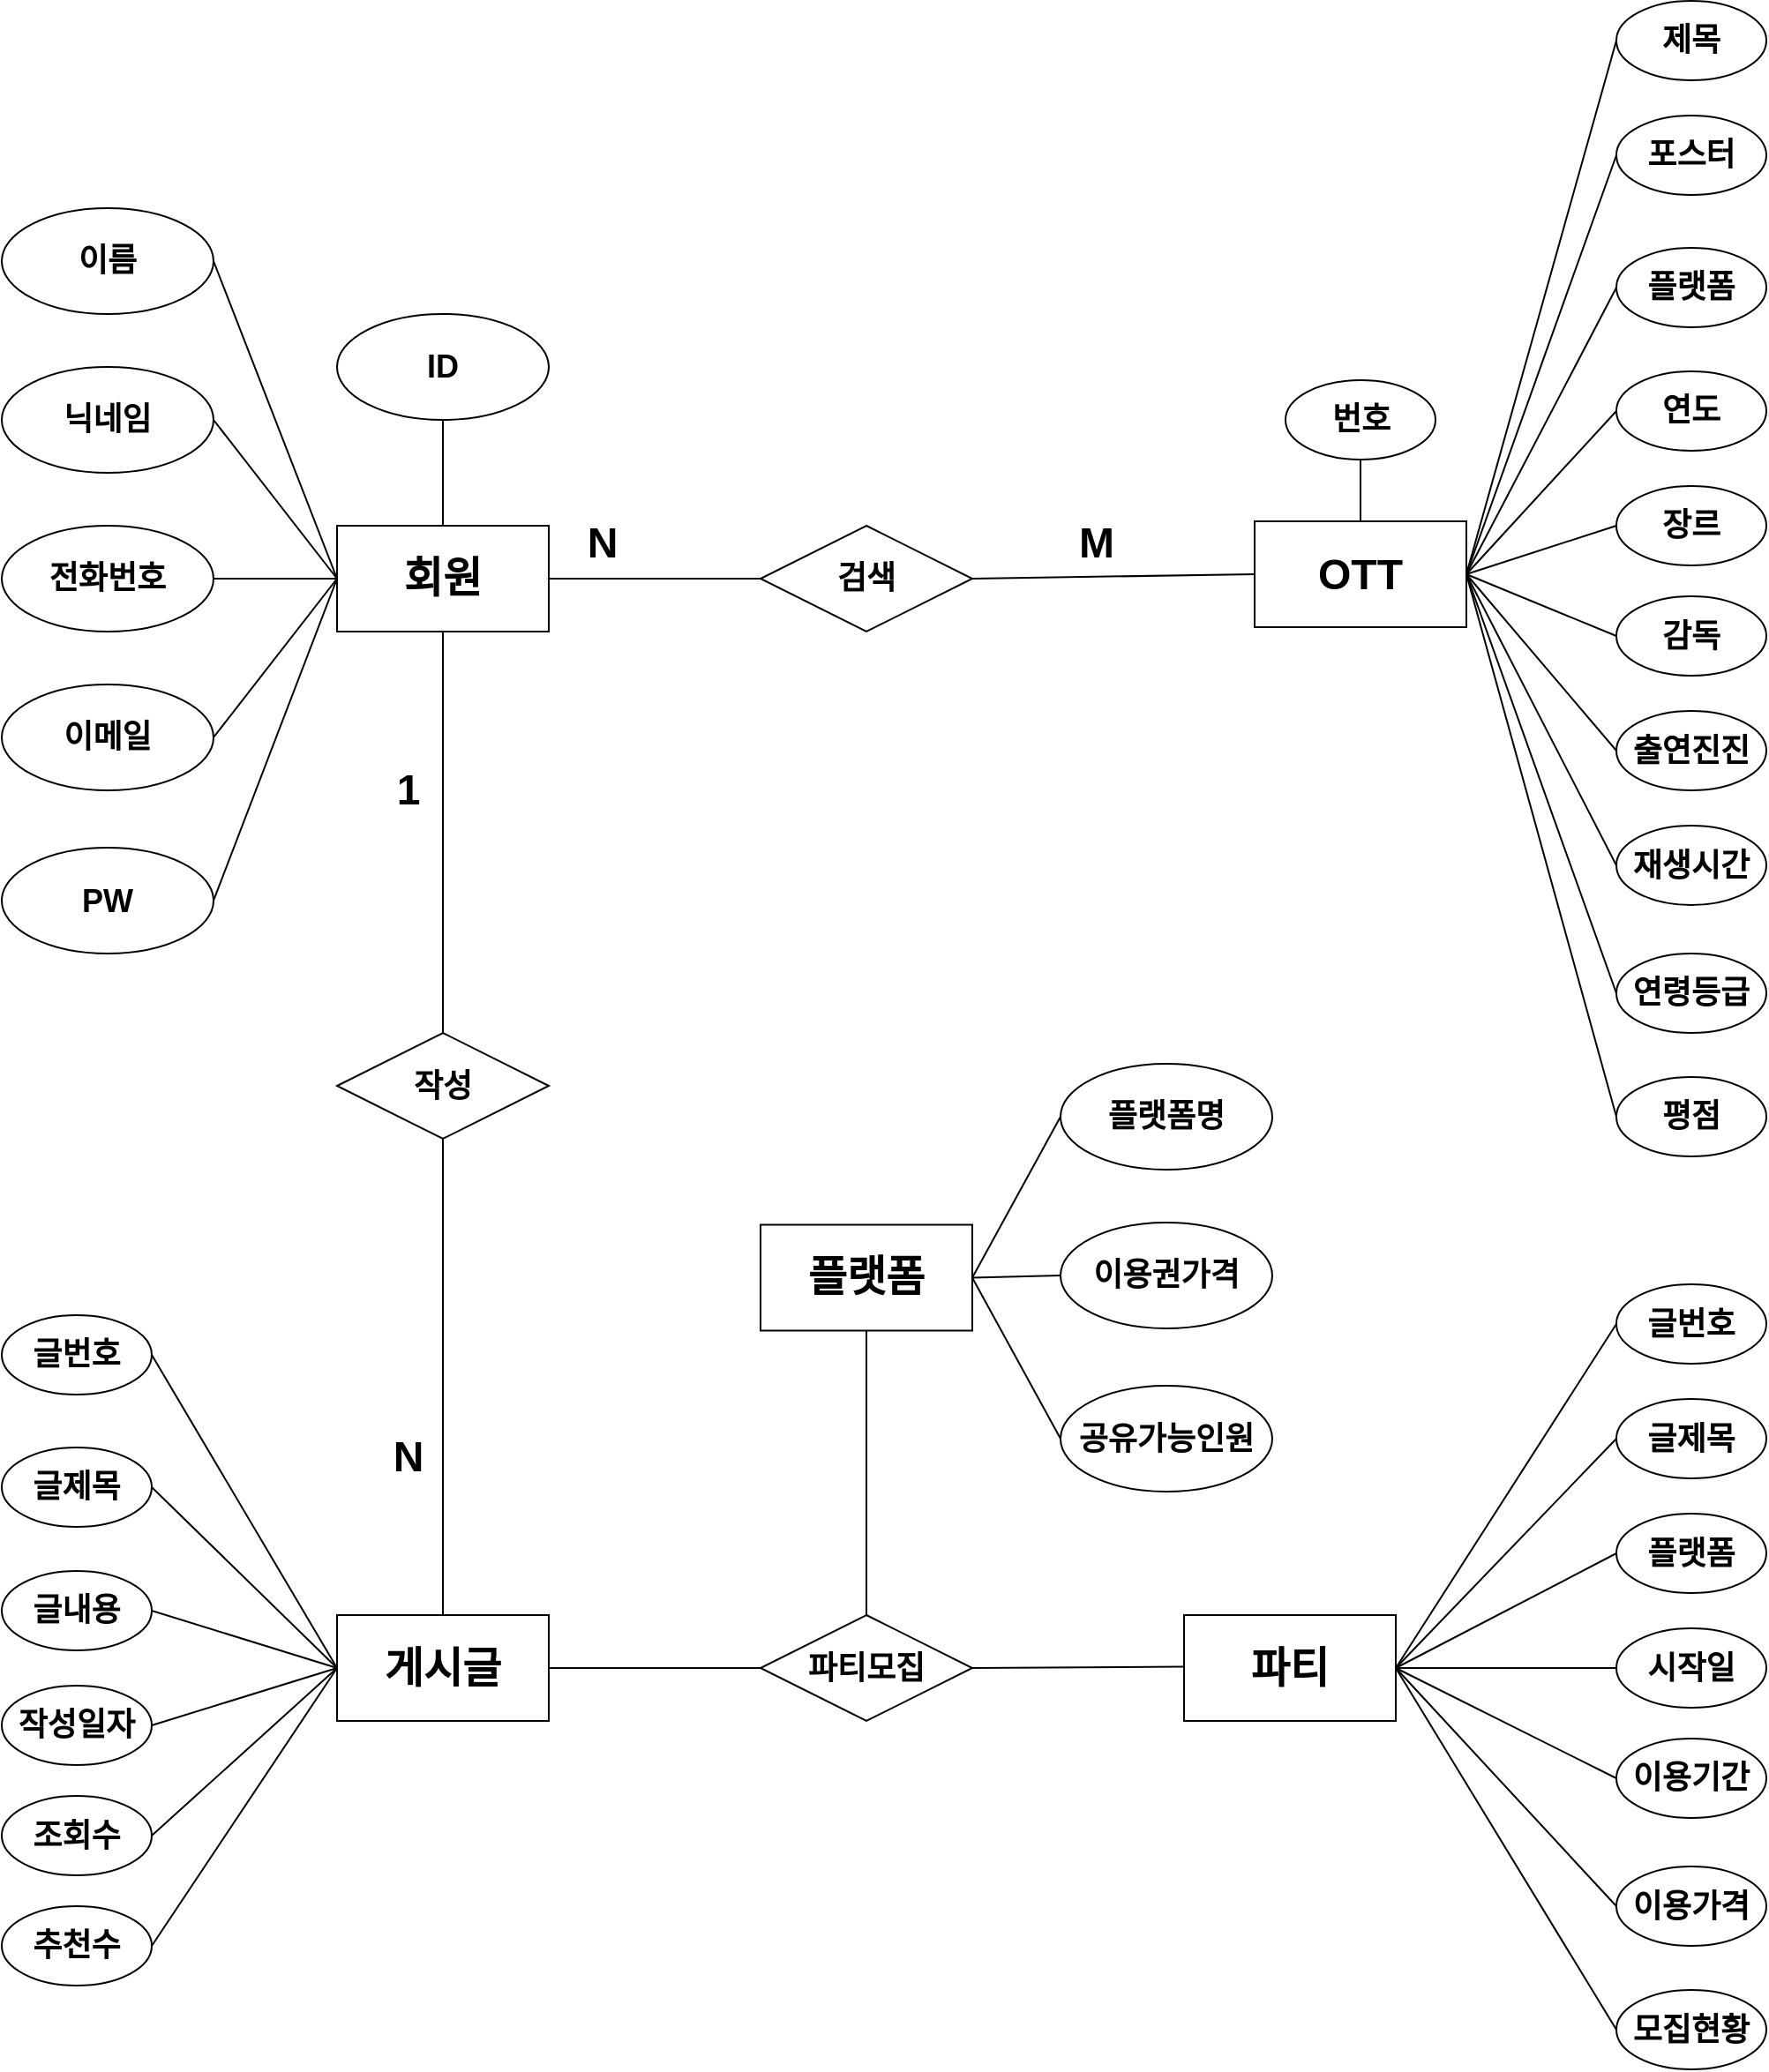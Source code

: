 <mxfile version="21.6.6" type="github">
  <diagram name="페이지-1" id="CwoBdQqP3WxRwVz8Imy_">
    <mxGraphModel dx="3160" dy="1258" grid="1" gridSize="10" guides="1" tooltips="1" connect="1" arrows="1" fold="1" page="1" pageScale="1" pageWidth="827" pageHeight="1169" math="0" shadow="0">
      <root>
        <mxCell id="0" />
        <mxCell id="1" parent="0" />
        <mxCell id="xpID4ekq_0A04-lth_M5-1" value="&lt;font size=&quot;1&quot;&gt;&lt;b style=&quot;font-size: 24px;&quot;&gt;회원&lt;/b&gt;&lt;/font&gt;" style="rounded=0;whiteSpace=wrap;html=1;" vertex="1" parent="1">
          <mxGeometry x="180" y="490" width="120" height="60" as="geometry" />
        </mxCell>
        <mxCell id="xpID4ekq_0A04-lth_M5-2" value="&lt;b&gt;&lt;font style=&quot;font-size: 18px;&quot;&gt;닉네임&lt;/font&gt;&lt;/b&gt;" style="ellipse;whiteSpace=wrap;html=1;" vertex="1" parent="1">
          <mxGeometry x="-10" y="400" width="120" height="60" as="geometry" />
        </mxCell>
        <mxCell id="xpID4ekq_0A04-lth_M5-3" value="" style="endArrow=none;html=1;rounded=0;entryX=0;entryY=0.5;entryDx=0;entryDy=0;exitX=1;exitY=0.5;exitDx=0;exitDy=0;" edge="1" parent="1" source="xpID4ekq_0A04-lth_M5-2" target="xpID4ekq_0A04-lth_M5-1">
          <mxGeometry width="50" height="50" relative="1" as="geometry">
            <mxPoint x="140" y="520" as="sourcePoint" />
            <mxPoint x="190" y="470" as="targetPoint" />
          </mxGeometry>
        </mxCell>
        <mxCell id="xpID4ekq_0A04-lth_M5-4" value="&lt;span style=&quot;font-size: 18px;&quot;&gt;&lt;b&gt;PW&lt;/b&gt;&lt;/span&gt;" style="ellipse;whiteSpace=wrap;html=1;" vertex="1" parent="1">
          <mxGeometry x="-10" y="672.5" width="120" height="60" as="geometry" />
        </mxCell>
        <mxCell id="xpID4ekq_0A04-lth_M5-5" value="&lt;span style=&quot;font-size: 18px;&quot;&gt;&lt;b&gt;ID&lt;/b&gt;&lt;/span&gt;" style="ellipse;whiteSpace=wrap;html=1;" vertex="1" parent="1">
          <mxGeometry x="180" y="370" width="120" height="60" as="geometry" />
        </mxCell>
        <mxCell id="xpID4ekq_0A04-lth_M5-6" value="" style="endArrow=none;html=1;rounded=0;entryX=0.5;entryY=0;entryDx=0;entryDy=0;exitX=0.5;exitY=1;exitDx=0;exitDy=0;" edge="1" parent="1" source="xpID4ekq_0A04-lth_M5-5" target="xpID4ekq_0A04-lth_M5-1">
          <mxGeometry width="50" height="50" relative="1" as="geometry">
            <mxPoint x="240" y="470" as="sourcePoint" />
            <mxPoint x="290" y="420" as="targetPoint" />
          </mxGeometry>
        </mxCell>
        <mxCell id="xpID4ekq_0A04-lth_M5-8" value="" style="endArrow=none;html=1;rounded=0;entryX=1;entryY=0.5;entryDx=0;entryDy=0;exitX=0;exitY=0.5;exitDx=0;exitDy=0;" edge="1" parent="1" source="xpID4ekq_0A04-lth_M5-1" target="xpID4ekq_0A04-lth_M5-4">
          <mxGeometry width="50" height="50" relative="1" as="geometry">
            <mxPoint x="240" y="550" as="sourcePoint" />
            <mxPoint x="290" y="500" as="targetPoint" />
          </mxGeometry>
        </mxCell>
        <mxCell id="xpID4ekq_0A04-lth_M5-9" value="&lt;b&gt;&lt;font style=&quot;font-size: 18px;&quot;&gt;이메일&lt;/font&gt;&lt;/b&gt;" style="ellipse;whiteSpace=wrap;html=1;" vertex="1" parent="1">
          <mxGeometry x="-10" y="580" width="120" height="60" as="geometry" />
        </mxCell>
        <mxCell id="xpID4ekq_0A04-lth_M5-10" value="" style="endArrow=none;html=1;rounded=0;exitX=1;exitY=0.5;exitDx=0;exitDy=0;" edge="1" parent="1" source="xpID4ekq_0A04-lth_M5-9">
          <mxGeometry width="50" height="50" relative="1" as="geometry">
            <mxPoint x="130" y="570" as="sourcePoint" />
            <mxPoint x="180" y="520" as="targetPoint" />
          </mxGeometry>
        </mxCell>
        <mxCell id="xpID4ekq_0A04-lth_M5-11" value="&lt;b&gt;&lt;font style=&quot;font-size: 18px;&quot;&gt;전화번호&lt;/font&gt;&lt;/b&gt;" style="ellipse;whiteSpace=wrap;html=1;" vertex="1" parent="1">
          <mxGeometry x="-10" y="490" width="120" height="60" as="geometry" />
        </mxCell>
        <mxCell id="xpID4ekq_0A04-lth_M5-12" value="" style="endArrow=none;html=1;rounded=0;entryX=0;entryY=0.5;entryDx=0;entryDy=0;exitX=1;exitY=0.5;exitDx=0;exitDy=0;" edge="1" parent="1" source="xpID4ekq_0A04-lth_M5-11" target="xpID4ekq_0A04-lth_M5-1">
          <mxGeometry width="50" height="50" relative="1" as="geometry">
            <mxPoint x="120" y="520" as="sourcePoint" />
            <mxPoint x="170" y="470" as="targetPoint" />
          </mxGeometry>
        </mxCell>
        <mxCell id="xpID4ekq_0A04-lth_M5-13" value="&lt;font style=&quot;font-size: 18px;&quot;&gt;&lt;b&gt;검색&lt;/b&gt;&lt;/font&gt;" style="rhombus;whiteSpace=wrap;html=1;" vertex="1" parent="1">
          <mxGeometry x="420" y="490" width="120" height="60" as="geometry" />
        </mxCell>
        <mxCell id="xpID4ekq_0A04-lth_M5-14" value="" style="endArrow=none;html=1;rounded=0;entryX=0;entryY=0.5;entryDx=0;entryDy=0;" edge="1" parent="1" target="xpID4ekq_0A04-lth_M5-13">
          <mxGeometry width="50" height="50" relative="1" as="geometry">
            <mxPoint x="300" y="520" as="sourcePoint" />
            <mxPoint x="350" y="470" as="targetPoint" />
          </mxGeometry>
        </mxCell>
        <mxCell id="xpID4ekq_0A04-lth_M5-40" value="&lt;b style=&quot;border-color: var(--border-color); font-size: 24px;&quot;&gt;OTT&lt;/b&gt;" style="rounded=0;whiteSpace=wrap;html=1;" vertex="1" parent="1">
          <mxGeometry x="700" y="487.5" width="120" height="60" as="geometry" />
        </mxCell>
        <mxCell id="xpID4ekq_0A04-lth_M5-41" value="&lt;b&gt;&lt;font style=&quot;font-size: 18px;&quot;&gt;제목&lt;/font&gt;&lt;/b&gt;" style="ellipse;whiteSpace=wrap;html=1;" vertex="1" parent="1">
          <mxGeometry x="905" y="192.5" width="85" height="45" as="geometry" />
        </mxCell>
        <mxCell id="xpID4ekq_0A04-lth_M5-42" value="&lt;b&gt;&lt;font style=&quot;font-size: 18px;&quot;&gt;연도&lt;/font&gt;&lt;/b&gt;" style="ellipse;whiteSpace=wrap;html=1;" vertex="1" parent="1">
          <mxGeometry x="905" y="402.5" width="85" height="45" as="geometry" />
        </mxCell>
        <mxCell id="xpID4ekq_0A04-lth_M5-43" value="&lt;span style=&quot;font-size: 18px;&quot;&gt;&lt;b&gt;번호&lt;/b&gt;&lt;/span&gt;" style="ellipse;whiteSpace=wrap;html=1;" vertex="1" parent="1">
          <mxGeometry x="717.5" y="407.5" width="85" height="45" as="geometry" />
        </mxCell>
        <mxCell id="xpID4ekq_0A04-lth_M5-44" value="" style="endArrow=none;html=1;rounded=0;entryX=0.5;entryY=0;entryDx=0;entryDy=0;exitX=0.5;exitY=1;exitDx=0;exitDy=0;" edge="1" parent="1" target="xpID4ekq_0A04-lth_M5-40" source="xpID4ekq_0A04-lth_M5-43">
          <mxGeometry width="50" height="50" relative="1" as="geometry">
            <mxPoint x="660" y="457.5" as="sourcePoint" />
            <mxPoint x="710" y="407.5" as="targetPoint" />
          </mxGeometry>
        </mxCell>
        <mxCell id="xpID4ekq_0A04-lth_M5-45" value="" style="endArrow=none;html=1;rounded=0;entryX=0;entryY=0.5;entryDx=0;entryDy=0;exitX=1;exitY=0.5;exitDx=0;exitDy=0;" edge="1" parent="1" target="xpID4ekq_0A04-lth_M5-41" source="xpID4ekq_0A04-lth_M5-40">
          <mxGeometry width="50" height="50" relative="1" as="geometry">
            <mxPoint x="760" y="487.5" as="sourcePoint" />
            <mxPoint x="810" y="437.5" as="targetPoint" />
          </mxGeometry>
        </mxCell>
        <mxCell id="xpID4ekq_0A04-lth_M5-46" value="" style="endArrow=none;html=1;rounded=0;entryX=0;entryY=0.5;entryDx=0;entryDy=0;exitX=1;exitY=0.5;exitDx=0;exitDy=0;" edge="1" parent="1" target="xpID4ekq_0A04-lth_M5-42" source="xpID4ekq_0A04-lth_M5-40">
          <mxGeometry width="50" height="50" relative="1" as="geometry">
            <mxPoint x="760" y="487.5" as="sourcePoint" />
            <mxPoint x="810" y="437.5" as="targetPoint" />
          </mxGeometry>
        </mxCell>
        <mxCell id="xpID4ekq_0A04-lth_M5-48" value="&lt;b&gt;&lt;font style=&quot;font-size: 18px;&quot;&gt;재생시간&lt;/font&gt;&lt;/b&gt;" style="ellipse;whiteSpace=wrap;html=1;" vertex="1" parent="1">
          <mxGeometry x="905" y="660" width="85" height="45" as="geometry" />
        </mxCell>
        <mxCell id="xpID4ekq_0A04-lth_M5-49" value="&lt;b&gt;&lt;font style=&quot;font-size: 18px;&quot;&gt;감독&lt;/font&gt;&lt;/b&gt;" style="ellipse;whiteSpace=wrap;html=1;" vertex="1" parent="1">
          <mxGeometry x="905" y="530" width="85" height="45" as="geometry" />
        </mxCell>
        <mxCell id="xpID4ekq_0A04-lth_M5-51" value="" style="endArrow=none;html=1;rounded=0;exitX=0;exitY=0.5;exitDx=0;exitDy=0;entryX=1;entryY=0.5;entryDx=0;entryDy=0;" edge="1" parent="1" source="xpID4ekq_0A04-lth_M5-49" target="xpID4ekq_0A04-lth_M5-40">
          <mxGeometry width="50" height="50" relative="1" as="geometry">
            <mxPoint x="710" y="597.5" as="sourcePoint" />
            <mxPoint x="760" y="547.5" as="targetPoint" />
          </mxGeometry>
        </mxCell>
        <mxCell id="xpID4ekq_0A04-lth_M5-52" value="" style="endArrow=none;html=1;rounded=0;entryX=0;entryY=0.5;entryDx=0;entryDy=0;exitX=1;exitY=0.5;exitDx=0;exitDy=0;" edge="1" parent="1" target="xpID4ekq_0A04-lth_M5-48" source="xpID4ekq_0A04-lth_M5-40">
          <mxGeometry width="50" height="50" relative="1" as="geometry">
            <mxPoint x="825" y="517.5" as="sourcePoint" />
            <mxPoint x="810" y="497.5" as="targetPoint" />
          </mxGeometry>
        </mxCell>
        <mxCell id="xpID4ekq_0A04-lth_M5-53" value="&lt;span style=&quot;font-size: 18px;&quot;&gt;&lt;b&gt;출연진진&lt;/b&gt;&lt;/span&gt;" style="ellipse;whiteSpace=wrap;html=1;" vertex="1" parent="1">
          <mxGeometry x="905" y="595" width="85" height="45" as="geometry" />
        </mxCell>
        <mxCell id="xpID4ekq_0A04-lth_M5-54" value="&lt;span style=&quot;font-size: 18px;&quot;&gt;&lt;b&gt;장르&lt;/b&gt;&lt;/span&gt;" style="ellipse;whiteSpace=wrap;html=1;" vertex="1" parent="1">
          <mxGeometry x="905" y="467.5" width="85" height="45" as="geometry" />
        </mxCell>
        <mxCell id="xpID4ekq_0A04-lth_M5-55" value="" style="endArrow=none;html=1;rounded=0;entryX=0;entryY=0.5;entryDx=0;entryDy=0;" edge="1" parent="1" target="xpID4ekq_0A04-lth_M5-53">
          <mxGeometry width="50" height="50" relative="1" as="geometry">
            <mxPoint x="820" y="517.5" as="sourcePoint" />
            <mxPoint x="870" y="467.5" as="targetPoint" />
          </mxGeometry>
        </mxCell>
        <mxCell id="xpID4ekq_0A04-lth_M5-56" value="" style="endArrow=none;html=1;rounded=0;entryX=0;entryY=0.5;entryDx=0;entryDy=0;" edge="1" parent="1" target="xpID4ekq_0A04-lth_M5-54">
          <mxGeometry width="50" height="50" relative="1" as="geometry">
            <mxPoint x="820" y="517.5" as="sourcePoint" />
            <mxPoint x="870" y="467.5" as="targetPoint" />
          </mxGeometry>
        </mxCell>
        <mxCell id="xpID4ekq_0A04-lth_M5-57" value="" style="endArrow=none;html=1;rounded=0;entryX=0;entryY=0.5;entryDx=0;entryDy=0;" edge="1" parent="1" target="xpID4ekq_0A04-lth_M5-40">
          <mxGeometry width="50" height="50" relative="1" as="geometry">
            <mxPoint x="540" y="520" as="sourcePoint" />
            <mxPoint x="690" y="520" as="targetPoint" />
          </mxGeometry>
        </mxCell>
        <mxCell id="xpID4ekq_0A04-lth_M5-110" value="N" style="text;strokeColor=none;fillColor=none;html=1;fontSize=24;fontStyle=1;verticalAlign=middle;align=center;" vertex="1" parent="1">
          <mxGeometry x="280" y="480" width="100" height="40" as="geometry" />
        </mxCell>
        <mxCell id="xpID4ekq_0A04-lth_M5-113" value="M" style="text;strokeColor=none;fillColor=none;html=1;fontSize=24;fontStyle=1;verticalAlign=middle;align=center;" vertex="1" parent="1">
          <mxGeometry x="560" y="480" width="100" height="40" as="geometry" />
        </mxCell>
        <mxCell id="xpID4ekq_0A04-lth_M5-115" value="&lt;span style=&quot;font-size: 18px;&quot;&gt;&lt;b&gt;이름&lt;/b&gt;&lt;/span&gt;" style="ellipse;whiteSpace=wrap;html=1;" vertex="1" parent="1">
          <mxGeometry x="-10" y="310" width="120" height="60" as="geometry" />
        </mxCell>
        <mxCell id="xpID4ekq_0A04-lth_M5-116" value="" style="endArrow=none;html=1;rounded=0;entryX=0;entryY=0.5;entryDx=0;entryDy=0;exitX=1;exitY=0.5;exitDx=0;exitDy=0;" edge="1" parent="1" source="xpID4ekq_0A04-lth_M5-115" target="xpID4ekq_0A04-lth_M5-1">
          <mxGeometry width="50" height="50" relative="1" as="geometry">
            <mxPoint x="120" y="340" as="sourcePoint" />
            <mxPoint x="170" y="290" as="targetPoint" />
          </mxGeometry>
        </mxCell>
        <mxCell id="xpID4ekq_0A04-lth_M5-117" value="&lt;b&gt;&lt;font style=&quot;font-size: 18px;&quot;&gt;플랫폼&lt;/font&gt;&lt;/b&gt;" style="ellipse;whiteSpace=wrap;html=1;" vertex="1" parent="1">
          <mxGeometry x="905" y="332.5" width="85" height="45" as="geometry" />
        </mxCell>
        <mxCell id="xpID4ekq_0A04-lth_M5-118" value="&lt;b&gt;&lt;font style=&quot;font-size: 18px;&quot;&gt;연령등급&lt;/font&gt;&lt;/b&gt;" style="ellipse;whiteSpace=wrap;html=1;" vertex="1" parent="1">
          <mxGeometry x="905" y="732.5" width="85" height="45" as="geometry" />
        </mxCell>
        <mxCell id="xpID4ekq_0A04-lth_M5-119" value="" style="endArrow=none;html=1;rounded=0;entryX=1;entryY=0.5;entryDx=0;entryDy=0;exitX=0;exitY=0.5;exitDx=0;exitDy=0;" edge="1" parent="1" source="xpID4ekq_0A04-lth_M5-118" target="xpID4ekq_0A04-lth_M5-40">
          <mxGeometry width="50" height="50" relative="1" as="geometry">
            <mxPoint x="905" y="702.5" as="sourcePoint" />
            <mxPoint x="825" y="517.5" as="targetPoint" />
          </mxGeometry>
        </mxCell>
        <mxCell id="xpID4ekq_0A04-lth_M5-120" value="" style="endArrow=none;html=1;rounded=0;entryX=0;entryY=0.5;entryDx=0;entryDy=0;" edge="1" parent="1" target="xpID4ekq_0A04-lth_M5-117">
          <mxGeometry width="50" height="50" relative="1" as="geometry">
            <mxPoint x="820" y="517.5" as="sourcePoint" />
            <mxPoint x="870" y="467.5" as="targetPoint" />
          </mxGeometry>
        </mxCell>
        <mxCell id="xpID4ekq_0A04-lth_M5-121" value="&lt;b&gt;&lt;font style=&quot;font-size: 18px;&quot;&gt;포스터&lt;/font&gt;&lt;/b&gt;" style="ellipse;whiteSpace=wrap;html=1;" vertex="1" parent="1">
          <mxGeometry x="905" y="257.5" width="85" height="45" as="geometry" />
        </mxCell>
        <mxCell id="xpID4ekq_0A04-lth_M5-122" value="&lt;b&gt;&lt;font style=&quot;font-size: 18px;&quot;&gt;평점&lt;/font&gt;&lt;/b&gt;" style="ellipse;whiteSpace=wrap;html=1;" vertex="1" parent="1">
          <mxGeometry x="905" y="802.5" width="85" height="45" as="geometry" />
        </mxCell>
        <mxCell id="xpID4ekq_0A04-lth_M5-123" value="" style="endArrow=none;html=1;rounded=0;exitX=1;exitY=0.5;exitDx=0;exitDy=0;entryX=0;entryY=0.5;entryDx=0;entryDy=0;" edge="1" parent="1" source="xpID4ekq_0A04-lth_M5-40" target="xpID4ekq_0A04-lth_M5-122">
          <mxGeometry width="50" height="50" relative="1" as="geometry">
            <mxPoint x="855" y="817.5" as="sourcePoint" />
            <mxPoint x="905" y="767.5" as="targetPoint" />
          </mxGeometry>
        </mxCell>
        <mxCell id="xpID4ekq_0A04-lth_M5-124" value="" style="endArrow=none;html=1;rounded=0;exitX=1;exitY=0.5;exitDx=0;exitDy=0;entryX=0;entryY=0.5;entryDx=0;entryDy=0;" edge="1" parent="1" source="xpID4ekq_0A04-lth_M5-40" target="xpID4ekq_0A04-lth_M5-121">
          <mxGeometry width="50" height="50" relative="1" as="geometry">
            <mxPoint x="855" y="317.5" as="sourcePoint" />
            <mxPoint x="905" y="267.5" as="targetPoint" />
          </mxGeometry>
        </mxCell>
        <mxCell id="xpID4ekq_0A04-lth_M5-125" value="&lt;font style=&quot;font-size: 18px;&quot;&gt;&lt;b&gt;작성&lt;/b&gt;&lt;/font&gt;" style="rhombus;whiteSpace=wrap;html=1;" vertex="1" parent="1">
          <mxGeometry x="180" y="777.5" width="120" height="60" as="geometry" />
        </mxCell>
        <mxCell id="xpID4ekq_0A04-lth_M5-126" value="" style="endArrow=none;html=1;rounded=0;exitX=0.5;exitY=0;exitDx=0;exitDy=0;" edge="1" parent="1" source="xpID4ekq_0A04-lth_M5-125">
          <mxGeometry width="50" height="50" relative="1" as="geometry">
            <mxPoint x="190" y="600" as="sourcePoint" />
            <mxPoint x="240" y="550" as="targetPoint" />
          </mxGeometry>
        </mxCell>
        <mxCell id="xpID4ekq_0A04-lth_M5-129" value="&lt;b style=&quot;border-color: var(--border-color); font-size: 24px;&quot;&gt;게시글&lt;/b&gt;" style="rounded=0;whiteSpace=wrap;html=1;" vertex="1" parent="1">
          <mxGeometry x="180" y="1107.5" width="120" height="60" as="geometry" />
        </mxCell>
        <mxCell id="xpID4ekq_0A04-lth_M5-130" value="" style="endArrow=none;html=1;rounded=0;exitX=0.5;exitY=0;exitDx=0;exitDy=0;entryX=0.5;entryY=1;entryDx=0;entryDy=0;" edge="1" parent="1" source="xpID4ekq_0A04-lth_M5-129" target="xpID4ekq_0A04-lth_M5-125">
          <mxGeometry width="50" height="50" relative="1" as="geometry">
            <mxPoint x="239.29" y="1063" as="sourcePoint" />
            <mxPoint x="239.29" y="880" as="targetPoint" />
          </mxGeometry>
        </mxCell>
        <mxCell id="xpID4ekq_0A04-lth_M5-131" value="&lt;b&gt;&lt;font style=&quot;font-size: 18px;&quot;&gt;글내용&lt;/font&gt;&lt;/b&gt;" style="ellipse;whiteSpace=wrap;html=1;" vertex="1" parent="1">
          <mxGeometry x="-10" y="1082.5" width="85" height="45" as="geometry" />
        </mxCell>
        <mxCell id="xpID4ekq_0A04-lth_M5-132" value="&lt;b&gt;&lt;font style=&quot;font-size: 18px;&quot;&gt;조회수&lt;/font&gt;&lt;/b&gt;" style="ellipse;whiteSpace=wrap;html=1;" vertex="1" parent="1">
          <mxGeometry x="-10" y="1210" width="85" height="45" as="geometry" />
        </mxCell>
        <mxCell id="xpID4ekq_0A04-lth_M5-133" value="&lt;span style=&quot;font-size: 18px;&quot;&gt;&lt;b&gt;추천수&lt;/b&gt;&lt;/span&gt;" style="ellipse;whiteSpace=wrap;html=1;" vertex="1" parent="1">
          <mxGeometry x="-10" y="1272.5" width="85" height="45" as="geometry" />
        </mxCell>
        <mxCell id="xpID4ekq_0A04-lth_M5-134" value="&lt;span style=&quot;font-size: 18px;&quot;&gt;&lt;b&gt;작성일자&lt;/b&gt;&lt;/span&gt;" style="ellipse;whiteSpace=wrap;html=1;" vertex="1" parent="1">
          <mxGeometry x="-10" y="1147.5" width="85" height="45" as="geometry" />
        </mxCell>
        <mxCell id="xpID4ekq_0A04-lth_M5-135" value="&lt;b&gt;&lt;font style=&quot;font-size: 18px;&quot;&gt;글제목&lt;/font&gt;&lt;/b&gt;" style="ellipse;whiteSpace=wrap;html=1;" vertex="1" parent="1">
          <mxGeometry x="-10" y="1012.5" width="85" height="45" as="geometry" />
        </mxCell>
        <mxCell id="xpID4ekq_0A04-lth_M5-136" value="&lt;b&gt;&lt;font style=&quot;font-size: 18px;&quot;&gt;글번호&lt;/font&gt;&lt;/b&gt;" style="ellipse;whiteSpace=wrap;html=1;" vertex="1" parent="1">
          <mxGeometry x="-10" y="937.5" width="85" height="45" as="geometry" />
        </mxCell>
        <mxCell id="xpID4ekq_0A04-lth_M5-137" value="" style="endArrow=none;html=1;rounded=0;entryX=0;entryY=0.5;entryDx=0;entryDy=0;exitX=1;exitY=0.5;exitDx=0;exitDy=0;" edge="1" parent="1" source="xpID4ekq_0A04-lth_M5-133" target="xpID4ekq_0A04-lth_M5-129">
          <mxGeometry width="50" height="50" relative="1" as="geometry">
            <mxPoint x="65" y="1296.5" as="sourcePoint" />
            <mxPoint x="115" y="1246.5" as="targetPoint" />
          </mxGeometry>
        </mxCell>
        <mxCell id="xpID4ekq_0A04-lth_M5-138" value="" style="endArrow=none;html=1;rounded=0;exitX=1;exitY=0.5;exitDx=0;exitDy=0;" edge="1" parent="1" source="xpID4ekq_0A04-lth_M5-132">
          <mxGeometry width="50" height="50" relative="1" as="geometry">
            <mxPoint x="65" y="1237.5" as="sourcePoint" />
            <mxPoint x="180" y="1137.5" as="targetPoint" />
          </mxGeometry>
        </mxCell>
        <mxCell id="xpID4ekq_0A04-lth_M5-139" value="" style="endArrow=none;html=1;rounded=0;entryX=0;entryY=0.5;entryDx=0;entryDy=0;exitX=1;exitY=0.5;exitDx=0;exitDy=0;" edge="1" parent="1" source="xpID4ekq_0A04-lth_M5-134" target="xpID4ekq_0A04-lth_M5-129">
          <mxGeometry width="50" height="50" relative="1" as="geometry">
            <mxPoint x="65" y="1167.5" as="sourcePoint" />
            <mxPoint x="115" y="1117.5" as="targetPoint" />
          </mxGeometry>
        </mxCell>
        <mxCell id="xpID4ekq_0A04-lth_M5-140" value="" style="endArrow=none;html=1;rounded=0;entryX=0;entryY=0.5;entryDx=0;entryDy=0;exitX=1;exitY=0.5;exitDx=0;exitDy=0;" edge="1" parent="1" source="xpID4ekq_0A04-lth_M5-131" target="xpID4ekq_0A04-lth_M5-129">
          <mxGeometry width="50" height="50" relative="1" as="geometry">
            <mxPoint x="65" y="1107.5" as="sourcePoint" />
            <mxPoint x="115" y="1057.5" as="targetPoint" />
          </mxGeometry>
        </mxCell>
        <mxCell id="xpID4ekq_0A04-lth_M5-141" value="" style="endArrow=none;html=1;rounded=0;entryX=0;entryY=0.5;entryDx=0;entryDy=0;exitX=1;exitY=0.5;exitDx=0;exitDy=0;" edge="1" parent="1" source="xpID4ekq_0A04-lth_M5-135" target="xpID4ekq_0A04-lth_M5-129">
          <mxGeometry width="50" height="50" relative="1" as="geometry">
            <mxPoint x="65" y="1037.5" as="sourcePoint" />
            <mxPoint x="115" y="987.5" as="targetPoint" />
          </mxGeometry>
        </mxCell>
        <mxCell id="xpID4ekq_0A04-lth_M5-142" value="" style="endArrow=none;html=1;rounded=0;entryX=0;entryY=0.5;entryDx=0;entryDy=0;exitX=1;exitY=0.5;exitDx=0;exitDy=0;" edge="1" parent="1" source="xpID4ekq_0A04-lth_M5-136" target="xpID4ekq_0A04-lth_M5-129">
          <mxGeometry width="50" height="50" relative="1" as="geometry">
            <mxPoint x="80" y="967.5" as="sourcePoint" />
            <mxPoint x="115" y="907.5" as="targetPoint" />
          </mxGeometry>
        </mxCell>
        <mxCell id="xpID4ekq_0A04-lth_M5-143" value="1" style="text;strokeColor=none;fillColor=none;html=1;fontSize=24;fontStyle=1;verticalAlign=middle;align=center;" vertex="1" parent="1">
          <mxGeometry x="170" y="620" width="100" height="40" as="geometry" />
        </mxCell>
        <mxCell id="xpID4ekq_0A04-lth_M5-145" value="N" style="text;strokeColor=none;fillColor=none;html=1;fontSize=24;fontStyle=1;verticalAlign=middle;align=center;" vertex="1" parent="1">
          <mxGeometry x="170" y="997.5" width="100" height="40" as="geometry" />
        </mxCell>
        <mxCell id="xpID4ekq_0A04-lth_M5-146" value="&lt;span style=&quot;font-size: 18px;&quot;&gt;&lt;b&gt;파티모집&lt;/b&gt;&lt;/span&gt;" style="rhombus;whiteSpace=wrap;html=1;" vertex="1" parent="1">
          <mxGeometry x="420" y="1107.5" width="120" height="60" as="geometry" />
        </mxCell>
        <mxCell id="xpID4ekq_0A04-lth_M5-147" value="" style="endArrow=none;html=1;rounded=0;entryX=0;entryY=0.5;entryDx=0;entryDy=0;" edge="1" parent="1" target="xpID4ekq_0A04-lth_M5-146">
          <mxGeometry width="50" height="50" relative="1" as="geometry">
            <mxPoint x="300" y="1137.5" as="sourcePoint" />
            <mxPoint x="350" y="1087.5" as="targetPoint" />
          </mxGeometry>
        </mxCell>
        <mxCell id="xpID4ekq_0A04-lth_M5-148" value="" style="endArrow=none;html=1;rounded=0;entryX=0;entryY=0.5;entryDx=0;entryDy=0;exitX=1;exitY=0.5;exitDx=0;exitDy=0;" edge="1" parent="1" source="xpID4ekq_0A04-lth_M5-146">
          <mxGeometry width="50" height="50" relative="1" as="geometry">
            <mxPoint x="540" y="1136.79" as="sourcePoint" />
            <mxPoint x="660" y="1136.79" as="targetPoint" />
          </mxGeometry>
        </mxCell>
        <mxCell id="xpID4ekq_0A04-lth_M5-149" value="&lt;b style=&quot;border-color: var(--border-color); font-size: 24px;&quot;&gt;파티&lt;/b&gt;" style="rounded=0;whiteSpace=wrap;html=1;" vertex="1" parent="1">
          <mxGeometry x="660" y="1107.5" width="120" height="60" as="geometry" />
        </mxCell>
        <mxCell id="xpID4ekq_0A04-lth_M5-150" value="&lt;b&gt;&lt;font style=&quot;font-size: 18px;&quot;&gt;글번호&lt;/font&gt;&lt;/b&gt;" style="ellipse;whiteSpace=wrap;html=1;" vertex="1" parent="1">
          <mxGeometry x="905" y="920" width="85" height="45" as="geometry" />
        </mxCell>
        <mxCell id="xpID4ekq_0A04-lth_M5-151" value="&lt;b&gt;&lt;font style=&quot;font-size: 18px;&quot;&gt;이용기간&lt;/font&gt;&lt;/b&gt;" style="ellipse;whiteSpace=wrap;html=1;" vertex="1" parent="1">
          <mxGeometry x="905" y="1177.5" width="85" height="45" as="geometry" />
        </mxCell>
        <mxCell id="xpID4ekq_0A04-lth_M5-153" value="&lt;span style=&quot;font-size: 18px;&quot;&gt;&lt;b&gt;시작일&lt;/b&gt;&lt;/span&gt;" style="ellipse;whiteSpace=wrap;html=1;" vertex="1" parent="1">
          <mxGeometry x="905" y="1115" width="85" height="45" as="geometry" />
        </mxCell>
        <mxCell id="xpID4ekq_0A04-lth_M5-154" value="&lt;span style=&quot;font-size: 18px;&quot;&gt;&lt;b&gt;글제목&lt;/b&gt;&lt;/span&gt;" style="ellipse;whiteSpace=wrap;html=1;" vertex="1" parent="1">
          <mxGeometry x="905" y="985" width="85" height="45" as="geometry" />
        </mxCell>
        <mxCell id="xpID4ekq_0A04-lth_M5-155" value="&lt;span style=&quot;font-size: 18px;&quot;&gt;&lt;b&gt;이용가격&lt;/b&gt;&lt;/span&gt;" style="ellipse;whiteSpace=wrap;html=1;" vertex="1" parent="1">
          <mxGeometry x="905" y="1250" width="85" height="45" as="geometry" />
        </mxCell>
        <mxCell id="xpID4ekq_0A04-lth_M5-156" value="&lt;b&gt;&lt;font style=&quot;font-size: 18px;&quot;&gt;모집현황&lt;/font&gt;&lt;/b&gt;" style="ellipse;whiteSpace=wrap;html=1;" vertex="1" parent="1">
          <mxGeometry x="905" y="1320" width="85" height="45" as="geometry" />
        </mxCell>
        <mxCell id="xpID4ekq_0A04-lth_M5-157" value="" style="endArrow=none;html=1;rounded=0;entryX=0;entryY=0.5;entryDx=0;entryDy=0;exitX=1;exitY=0.5;exitDx=0;exitDy=0;" edge="1" parent="1" source="xpID4ekq_0A04-lth_M5-149" target="xpID4ekq_0A04-lth_M5-156">
          <mxGeometry width="50" height="50" relative="1" as="geometry">
            <mxPoint x="790" y="1345" as="sourcePoint" />
            <mxPoint x="840" y="1295" as="targetPoint" />
          </mxGeometry>
        </mxCell>
        <mxCell id="xpID4ekq_0A04-lth_M5-158" value="" style="endArrow=none;html=1;rounded=0;entryX=0;entryY=0.5;entryDx=0;entryDy=0;exitX=1;exitY=0.5;exitDx=0;exitDy=0;" edge="1" parent="1" source="xpID4ekq_0A04-lth_M5-149" target="xpID4ekq_0A04-lth_M5-155">
          <mxGeometry width="50" height="50" relative="1" as="geometry">
            <mxPoint x="810" y="1295" as="sourcePoint" />
            <mxPoint x="860" y="1245" as="targetPoint" />
          </mxGeometry>
        </mxCell>
        <mxCell id="xpID4ekq_0A04-lth_M5-159" value="" style="endArrow=none;html=1;rounded=0;entryX=0;entryY=0.5;entryDx=0;entryDy=0;exitX=1;exitY=0.5;exitDx=0;exitDy=0;" edge="1" parent="1" source="xpID4ekq_0A04-lth_M5-149" target="xpID4ekq_0A04-lth_M5-151">
          <mxGeometry width="50" height="50" relative="1" as="geometry">
            <mxPoint x="820" y="1222.5" as="sourcePoint" />
            <mxPoint x="870" y="1172.5" as="targetPoint" />
          </mxGeometry>
        </mxCell>
        <mxCell id="xpID4ekq_0A04-lth_M5-160" value="" style="endArrow=none;html=1;rounded=0;entryX=0;entryY=0.5;entryDx=0;entryDy=0;exitX=1;exitY=0.5;exitDx=0;exitDy=0;" edge="1" parent="1" source="xpID4ekq_0A04-lth_M5-149" target="xpID4ekq_0A04-lth_M5-153">
          <mxGeometry width="50" height="50" relative="1" as="geometry">
            <mxPoint x="827" y="1162.5" as="sourcePoint" />
            <mxPoint x="877" y="1112.5" as="targetPoint" />
          </mxGeometry>
        </mxCell>
        <mxCell id="xpID4ekq_0A04-lth_M5-161" value="" style="endArrow=none;html=1;rounded=0;entryX=0;entryY=0.5;entryDx=0;entryDy=0;exitX=1;exitY=0.5;exitDx=0;exitDy=0;" edge="1" parent="1" source="xpID4ekq_0A04-lth_M5-149" target="xpID4ekq_0A04-lth_M5-169">
          <mxGeometry width="50" height="50" relative="1" as="geometry">
            <mxPoint x="840" y="1132.5" as="sourcePoint" />
            <mxPoint x="725.0" y="1070" as="targetPoint" />
          </mxGeometry>
        </mxCell>
        <mxCell id="xpID4ekq_0A04-lth_M5-162" value="" style="endArrow=none;html=1;rounded=0;entryX=0;entryY=0.5;entryDx=0;entryDy=0;exitX=1;exitY=0.5;exitDx=0;exitDy=0;" edge="1" parent="1" source="xpID4ekq_0A04-lth_M5-149" target="xpID4ekq_0A04-lth_M5-154">
          <mxGeometry width="50" height="50" relative="1" as="geometry">
            <mxPoint x="820" y="1107.5" as="sourcePoint" />
            <mxPoint x="870" y="1057.5" as="targetPoint" />
          </mxGeometry>
        </mxCell>
        <mxCell id="xpID4ekq_0A04-lth_M5-163" value="" style="endArrow=none;html=1;rounded=0;exitX=1;exitY=0.5;exitDx=0;exitDy=0;entryX=0;entryY=0.5;entryDx=0;entryDy=0;" edge="1" parent="1" source="xpID4ekq_0A04-lth_M5-149" target="xpID4ekq_0A04-lth_M5-150">
          <mxGeometry width="50" height="50" relative="1" as="geometry">
            <mxPoint x="855" y="987.5" as="sourcePoint" />
            <mxPoint x="905" y="937.5" as="targetPoint" />
          </mxGeometry>
        </mxCell>
        <mxCell id="xpID4ekq_0A04-lth_M5-164" value="&lt;b style=&quot;border-color: var(--border-color); font-size: 24px;&quot;&gt;플랫폼&lt;/b&gt;" style="rounded=0;whiteSpace=wrap;html=1;" vertex="1" parent="1">
          <mxGeometry x="420" y="886.25" width="120" height="60" as="geometry" />
        </mxCell>
        <mxCell id="xpID4ekq_0A04-lth_M5-165" value="" style="endArrow=none;html=1;rounded=0;entryX=0.5;entryY=1;entryDx=0;entryDy=0;exitX=0.5;exitY=0;exitDx=0;exitDy=0;" edge="1" parent="1" source="xpID4ekq_0A04-lth_M5-146" target="xpID4ekq_0A04-lth_M5-164">
          <mxGeometry width="50" height="50" relative="1" as="geometry">
            <mxPoint x="460" y="1060" as="sourcePoint" />
            <mxPoint x="510" y="1010" as="targetPoint" />
          </mxGeometry>
        </mxCell>
        <mxCell id="xpID4ekq_0A04-lth_M5-169" value="&lt;span style=&quot;font-size: 18px;&quot;&gt;&lt;b&gt;플랫폼&lt;/b&gt;&lt;/span&gt;" style="ellipse;whiteSpace=wrap;html=1;" vertex="1" parent="1">
          <mxGeometry x="905" y="1050" width="85" height="45" as="geometry" />
        </mxCell>
        <mxCell id="xpID4ekq_0A04-lth_M5-173" value="&lt;span style=&quot;font-size: 18px;&quot;&gt;&lt;b&gt;공유가능인원&lt;/b&gt;&lt;/span&gt;" style="ellipse;whiteSpace=wrap;html=1;" vertex="1" parent="1">
          <mxGeometry x="590" y="977.5" width="120" height="60" as="geometry" />
        </mxCell>
        <mxCell id="xpID4ekq_0A04-lth_M5-174" value="&lt;b&gt;&lt;font style=&quot;font-size: 18px;&quot;&gt;이용권가격&lt;/font&gt;&lt;/b&gt;" style="ellipse;whiteSpace=wrap;html=1;" vertex="1" parent="1">
          <mxGeometry x="590" y="885" width="120" height="60" as="geometry" />
        </mxCell>
        <mxCell id="xpID4ekq_0A04-lth_M5-175" value="&lt;b&gt;&lt;font style=&quot;font-size: 18px;&quot;&gt;플랫폼명&lt;/font&gt;&lt;/b&gt;" style="ellipse;whiteSpace=wrap;html=1;" vertex="1" parent="1">
          <mxGeometry x="590" y="795" width="120" height="60" as="geometry" />
        </mxCell>
        <mxCell id="xpID4ekq_0A04-lth_M5-176" value="" style="endArrow=none;html=1;rounded=0;entryX=0;entryY=0.5;entryDx=0;entryDy=0;exitX=1;exitY=0.5;exitDx=0;exitDy=0;" edge="1" parent="1" source="xpID4ekq_0A04-lth_M5-164" target="xpID4ekq_0A04-lth_M5-174">
          <mxGeometry width="50" height="50" relative="1" as="geometry">
            <mxPoint x="530" y="960" as="sourcePoint" />
            <mxPoint x="580" y="910" as="targetPoint" />
          </mxGeometry>
        </mxCell>
        <mxCell id="xpID4ekq_0A04-lth_M5-177" value="" style="endArrow=none;html=1;rounded=0;entryX=0;entryY=0.5;entryDx=0;entryDy=0;exitX=1;exitY=0.5;exitDx=0;exitDy=0;" edge="1" parent="1" source="xpID4ekq_0A04-lth_M5-164" target="xpID4ekq_0A04-lth_M5-173">
          <mxGeometry width="50" height="50" relative="1" as="geometry">
            <mxPoint x="510" y="1050" as="sourcePoint" />
            <mxPoint x="560" y="1000" as="targetPoint" />
          </mxGeometry>
        </mxCell>
        <mxCell id="xpID4ekq_0A04-lth_M5-178" value="" style="endArrow=none;html=1;rounded=0;entryX=0;entryY=0.5;entryDx=0;entryDy=0;exitX=1;exitY=0.5;exitDx=0;exitDy=0;" edge="1" parent="1" source="xpID4ekq_0A04-lth_M5-164" target="xpID4ekq_0A04-lth_M5-175">
          <mxGeometry width="50" height="50" relative="1" as="geometry">
            <mxPoint x="520" y="870" as="sourcePoint" />
            <mxPoint x="570" y="820" as="targetPoint" />
          </mxGeometry>
        </mxCell>
      </root>
    </mxGraphModel>
  </diagram>
</mxfile>
